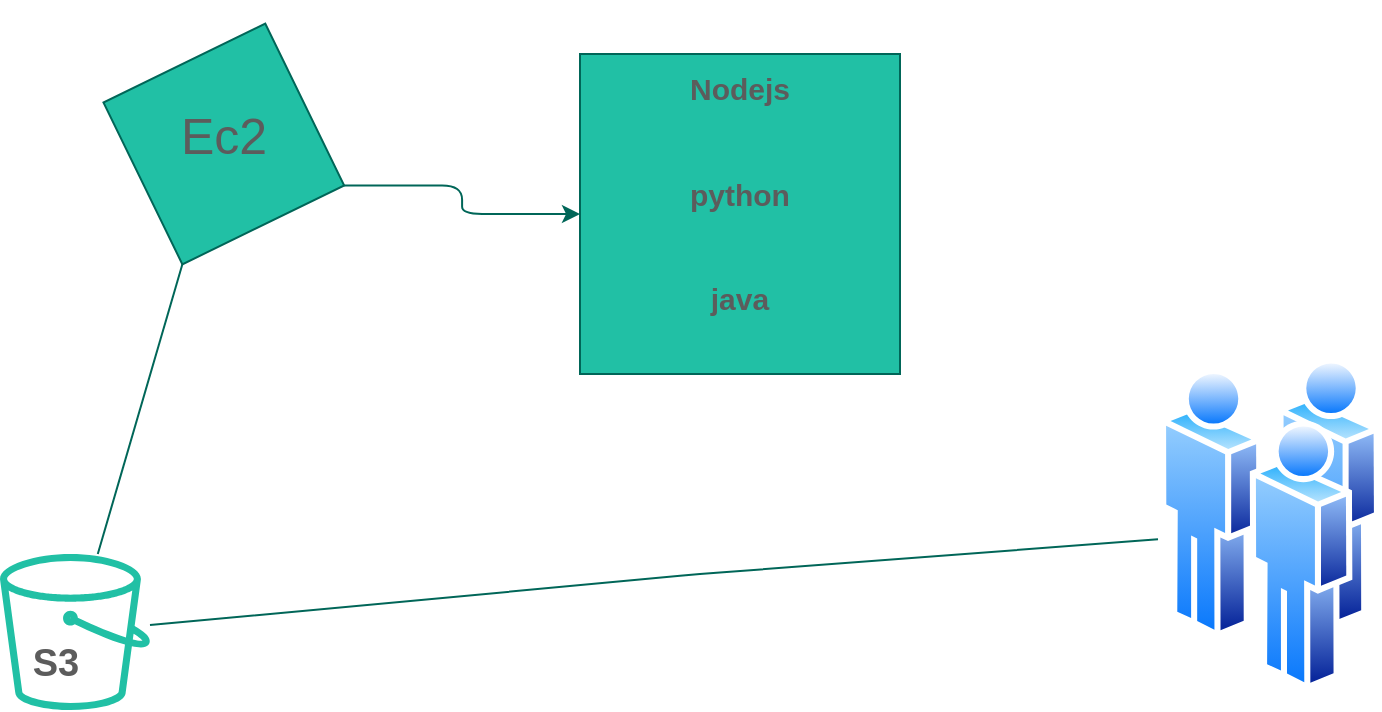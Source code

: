<mxfile version="13.6.2" type="github"><diagram id="hHw5n_IH3GBZWHAc5TnX" name="Page-1"><mxGraphModel dx="1022" dy="1624" grid="1" gridSize="10" guides="1" tooltips="1" connect="1" arrows="1" fold="1" page="1" pageScale="1" pageWidth="850" pageHeight="1100" math="0" shadow="0"><root><mxCell id="0"/><mxCell id="1" parent="0"/><mxCell id="zraHYSE1VPUpQnBn7Mio-11" style="edgeStyle=orthogonalEdgeStyle;curved=0;rounded=1;sketch=0;orthogonalLoop=1;jettySize=auto;html=1;exitX=0;exitY=1;exitDx=0;exitDy=0;strokeColor=#006658;fillColor=#21C0A5;fontColor=#5C5C5C;" edge="1" parent="1" source="zraHYSE1VPUpQnBn7Mio-1" target="zraHYSE1VPUpQnBn7Mio-12"><mxGeometry relative="1" as="geometry"><mxPoint x="320" y="110" as="targetPoint"/></mxGeometry></mxCell><mxCell id="zraHYSE1VPUpQnBn7Mio-1" value="" style="whiteSpace=wrap;html=1;aspect=fixed;rotation=-116;fillColor=#21C0A5;strokeColor=#006658;fontColor=#5C5C5C;" vertex="1" parent="1"><mxGeometry x="146.91" y="20" width="90" height="90" as="geometry"/></mxCell><mxCell id="zraHYSE1VPUpQnBn7Mio-2" value="Ec2" style="text;html=1;strokeColor=none;fillColor=none;align=center;verticalAlign=middle;whiteSpace=wrap;rounded=0;fontColor=#5C5C5C;fontSize=25;" vertex="1" parent="1"><mxGeometry x="171.91" y="50" width="40" height="20" as="geometry"/></mxCell><mxCell id="zraHYSE1VPUpQnBn7Mio-3" value="" style="outlineConnect=0;fontColor=#5C5C5C;fillColor=#21C0A5;strokeColor=none;dashed=0;verticalLabelPosition=bottom;verticalAlign=top;align=center;html=1;fontSize=12;fontStyle=0;aspect=fixed;pointerEvents=1;shape=mxgraph.aws4.bucket;" vertex="1" parent="1"><mxGeometry x="80" y="270" width="75" height="78" as="geometry"/></mxCell><mxCell id="zraHYSE1VPUpQnBn7Mio-4" value="S3" style="text;html=1;strokeColor=none;fillColor=none;align=center;verticalAlign=middle;whiteSpace=wrap;rounded=0;fontColor=#5C5C5C;fontStyle=1;fontSize=19;" vertex="1" parent="1"><mxGeometry x="97.5" y="320" width="20" height="10" as="geometry"/></mxCell><mxCell id="zraHYSE1VPUpQnBn7Mio-6" value="" style="aspect=fixed;perimeter=ellipsePerimeter;html=1;align=center;shadow=0;dashed=0;spacingTop=3;image;image=img/lib/active_directory/users.svg;fillColor=#21C0A5;strokeColor=#006658;fontColor=#5C5C5C;" vertex="1" parent="1"><mxGeometry x="660" y="171.66" width="110" height="166.67" as="geometry"/></mxCell><mxCell id="zraHYSE1VPUpQnBn7Mio-8" value="" style="endArrow=none;html=1;entryX=0;entryY=0;entryDx=0;entryDy=0;strokeColor=#006658;fontColor=#5C5C5C;" edge="1" parent="1" source="zraHYSE1VPUpQnBn7Mio-3" target="zraHYSE1VPUpQnBn7Mio-1"><mxGeometry width="50" height="50" relative="1" as="geometry"><mxPoint x="380" y="300" as="sourcePoint"/><mxPoint x="430" y="250" as="targetPoint"/></mxGeometry></mxCell><mxCell id="zraHYSE1VPUpQnBn7Mio-9" value="" style="endArrow=none;html=1;entryX=-0.009;entryY=0.546;entryDx=0;entryDy=0;entryPerimeter=0;strokeColor=#006658;fontColor=#5C5C5C;" edge="1" parent="1" source="zraHYSE1VPUpQnBn7Mio-3" target="zraHYSE1VPUpQnBn7Mio-6"><mxGeometry width="50" height="50" relative="1" as="geometry"><mxPoint x="380" y="300" as="sourcePoint"/><mxPoint x="430" y="250" as="targetPoint"/><Array as="points"><mxPoint x="430" y="280"/></Array></mxGeometry></mxCell><mxCell id="zraHYSE1VPUpQnBn7Mio-12" value="" style="whiteSpace=wrap;html=1;aspect=fixed;fillColor=#21C0A5;strokeColor=#006658;fontColor=#5C5C5C;" vertex="1" parent="1"><mxGeometry x="370" y="20" width="160" height="160" as="geometry"/></mxCell><mxCell id="zraHYSE1VPUpQnBn7Mio-13" value="&lt;h6 style=&quot;font-size: 15px&quot;&gt;Nodejs&lt;/h6&gt;&lt;h6 style=&quot;font-size: 15px&quot;&gt;python&lt;/h6&gt;&lt;h6 style=&quot;font-size: 15px&quot;&gt;java&lt;/h6&gt;" style="text;html=1;strokeColor=none;fillColor=none;align=center;verticalAlign=middle;whiteSpace=wrap;rounded=0;sketch=0;fontColor=#5C5C5C;fontStyle=1;fontSize=15;" vertex="1" parent="1"><mxGeometry x="395" y="40" width="110" height="100" as="geometry"/></mxCell></root></mxGraphModel></diagram></mxfile>